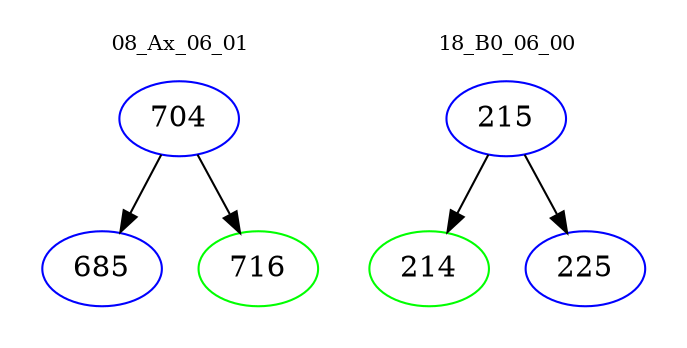 digraph{
subgraph cluster_0 {
color = white
label = "08_Ax_06_01";
fontsize=10;
T0_704 [label="704", color="blue"]
T0_704 -> T0_685 [color="black"]
T0_685 [label="685", color="blue"]
T0_704 -> T0_716 [color="black"]
T0_716 [label="716", color="green"]
}
subgraph cluster_1 {
color = white
label = "18_B0_06_00";
fontsize=10;
T1_215 [label="215", color="blue"]
T1_215 -> T1_214 [color="black"]
T1_214 [label="214", color="green"]
T1_215 -> T1_225 [color="black"]
T1_225 [label="225", color="blue"]
}
}
